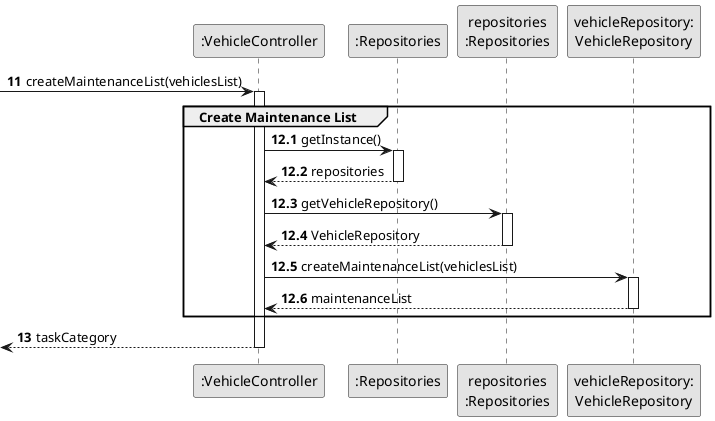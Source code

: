 @startuml
skinparam monochrome true
skinparam packageStyle rectangle
skinparam shadowing false

participant ":VehicleController" as CTRL
participant ":Repositories" as RepositorySingleton
participant "repositories\n:Repositories" as PLAT
participant "vehicleRepository:\nVehicleRepository" as VehicleRepository

autonumber 11
-> CTRL : createMaintenanceList(vehiclesList)

autonumber 12.1

activate CTRL
    group Create Maintenance List

 CTRL -> RepositorySingleton : getInstance()
    activate RepositorySingleton

        RepositorySingleton --> CTRL: repositories
    deactivate RepositorySingleton

    CTRL -> PLAT : getVehicleRepository()
    activate PLAT

        PLAT --> CTRL: VehicleRepository
    deactivate PLAT

    CTRL -> VehicleRepository : createMaintenanceList(vehiclesList)
    activate VehicleRepository

    VehicleRepository --> CTRL : maintenanceList
    deactivate VehicleRepository

    end group

    autonumber 13
    <-- CTRL : taskCategory
deactivate CTRL

@enduml